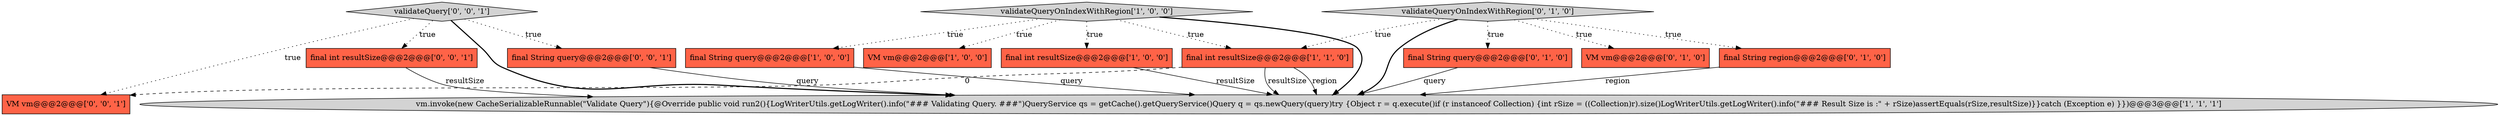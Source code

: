 digraph {
5 [style = filled, label = "final int resultSize@@@2@@@['1', '1', '0']", fillcolor = tomato, shape = box image = "AAA0AAABBB1BBB"];
1 [style = filled, label = "final String query@@@2@@@['1', '0', '0']", fillcolor = tomato, shape = box image = "AAA0AAABBB1BBB"];
4 [style = filled, label = "validateQueryOnIndexWithRegion['1', '0', '0']", fillcolor = lightgray, shape = diamond image = "AAA0AAABBB1BBB"];
13 [style = filled, label = "VM vm@@@2@@@['0', '0', '1']", fillcolor = tomato, shape = box image = "AAA0AAABBB3BBB"];
0 [style = filled, label = "final int resultSize@@@2@@@['1', '0', '0']", fillcolor = tomato, shape = box image = "AAA0AAABBB1BBB"];
9 [style = filled, label = "validateQueryOnIndexWithRegion['0', '1', '0']", fillcolor = lightgray, shape = diamond image = "AAA0AAABBB2BBB"];
7 [style = filled, label = "final String region@@@2@@@['0', '1', '0']", fillcolor = tomato, shape = box image = "AAA0AAABBB2BBB"];
8 [style = filled, label = "VM vm@@@2@@@['0', '1', '0']", fillcolor = tomato, shape = box image = "AAA0AAABBB2BBB"];
12 [style = filled, label = "validateQuery['0', '0', '1']", fillcolor = lightgray, shape = diamond image = "AAA0AAABBB3BBB"];
2 [style = filled, label = "vm.invoke(new CacheSerializableRunnable(\"Validate Query\"){@Override public void run2(){LogWriterUtils.getLogWriter().info(\"### Validating Query. ###\")QueryService qs = getCache().getQueryService()Query q = qs.newQuery(query)try {Object r = q.execute()if (r instanceof Collection) {int rSize = ((Collection)r).size()LogWriterUtils.getLogWriter().info(\"### Result Size is :\" + rSize)assertEquals(rSize,resultSize)}}catch (Exception e) }})@@@3@@@['1', '1', '1']", fillcolor = lightgray, shape = ellipse image = "AAA0AAABBB1BBB"];
3 [style = filled, label = "VM vm@@@2@@@['1', '0', '0']", fillcolor = tomato, shape = box image = "AAA0AAABBB1BBB"];
11 [style = filled, label = "final String query@@@2@@@['0', '0', '1']", fillcolor = tomato, shape = box image = "AAA0AAABBB3BBB"];
10 [style = filled, label = "final int resultSize@@@2@@@['0', '0', '1']", fillcolor = tomato, shape = box image = "AAA0AAABBB3BBB"];
6 [style = filled, label = "final String query@@@2@@@['0', '1', '0']", fillcolor = tomato, shape = box image = "AAA0AAABBB2BBB"];
12->10 [style = dotted, label="true"];
1->2 [style = solid, label="query"];
9->8 [style = dotted, label="true"];
5->2 [style = solid, label="resultSize"];
5->13 [style = dashed, label="0"];
4->3 [style = dotted, label="true"];
9->5 [style = dotted, label="true"];
12->11 [style = dotted, label="true"];
9->7 [style = dotted, label="true"];
12->2 [style = bold, label=""];
12->13 [style = dotted, label="true"];
11->2 [style = solid, label="query"];
9->2 [style = bold, label=""];
7->2 [style = solid, label="region"];
0->2 [style = solid, label="resultSize"];
4->1 [style = dotted, label="true"];
4->0 [style = dotted, label="true"];
9->6 [style = dotted, label="true"];
4->2 [style = bold, label=""];
6->2 [style = solid, label="query"];
10->2 [style = solid, label="resultSize"];
4->5 [style = dotted, label="true"];
5->2 [style = solid, label="region"];
}

